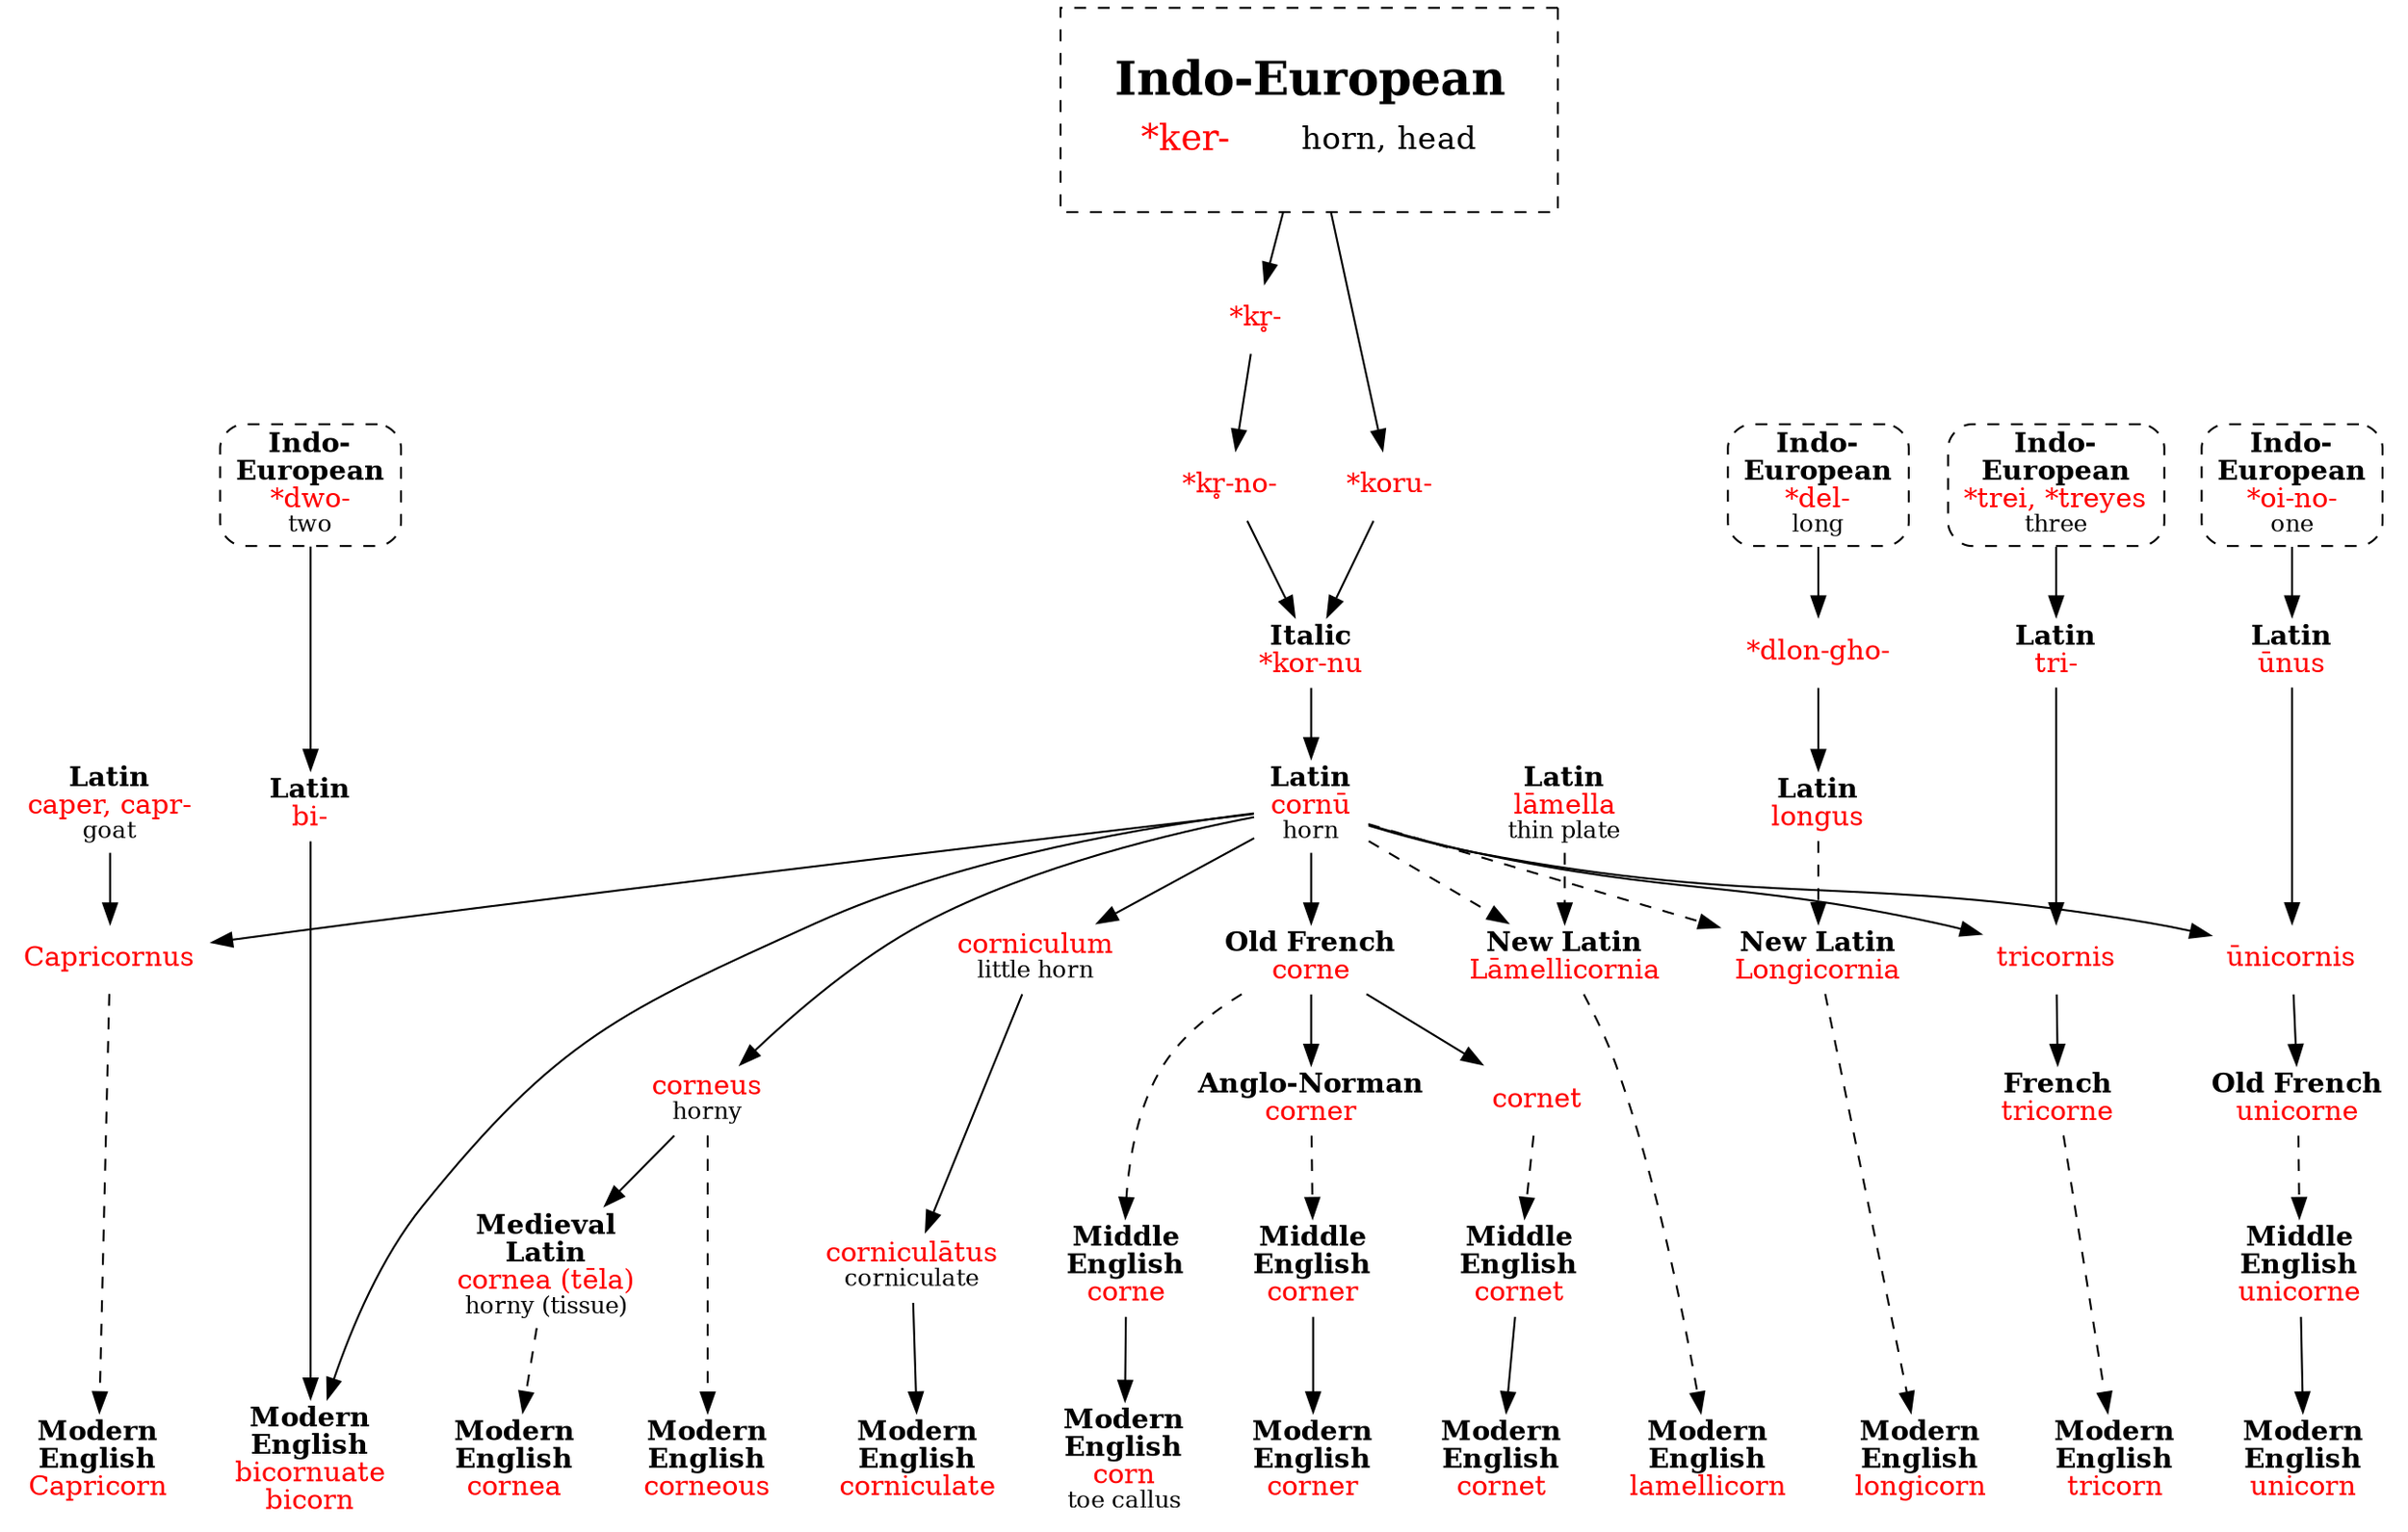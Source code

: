 strict digraph {
/* sources: AHD */
node [shape=none]

ker [label=<<table border="0"><tr><td colspan="2"><font point-size="24"><b>Indo-European</b></font></td></tr><tr><td><font point-size="18" color="red">*ker-</font></td><td><font point-size="16">horn, head</font></td></tr></table>> tooltip="Indo-European \"*ker-\" horn, head" shape=rect style=dashed peripheries=1 margin=.3 URL="ker-horn0.svg"]

kr [label=<<font color="red">*kr̥-</font>>]
krno [label=<<font color="red">*kr̥-no-</font>>]
koru [label=<<font color="red">*koru-</font>>]
ker -> { kr koru }
kr -> krno
kornuI [label=<<b>Italic</b><br/><font color="red">*kor-nu</font>>]
cornuL [label=<<b>Latin</b><br/><font color="red">cornū</font><br/><font point-size="12">horn</font>>]
{ krno koru } -> kornuI -> cornuL

// corn
corneOF [label=<<b>Old French</b><br/><font color="red">corne</font>>]
corneME [label=<<b>Middle<br/>English</b><br/><font color="red">corne</font>>]
corn [label=<<b>Modern<br/>English</b><br/><font color="red">corn</font><br/><font point-size="12">toe callus</font>>]
cornuL -> corneOF
corneOF -> corneME [style=dashed]
corneME -> corn

// cornea
corneusL [label=<<font color="red">corneus</font><br/><font point-size="12">horny</font>>]
corneaL [label=<<b>Medieval<br/>Latin</b><br/><font color="red">cornea (tēla)</font><br/><font point-size="12">horny (tissue)</font>>]
cornea [label=<<b>Modern<br/>English</b><br/><font color="red">cornea</font>>]
cornuL -> corneusL -> corneaL
corneaL -> cornea [style=dashed]

// corneous
corneous [label=<<b>Modern<br/>English</b><br/><font color="red">corneous</font>>]
corneusL -> corneous [style=dashed]

// corner
cornerAN [label=<<b>Anglo-Norman</b><br/><font color="red">corner</font>>]
cornerME [label=<<b>Middle<br/>English</b><br/><font color="red">corner</font>>]
corner [label=<<b>Modern<br/>English</b><br/><font color="red">corner</font>>]
corneOF -> cornerAN
cornerAN -> cornerME [style=dashed]
cornerME -> corner

// cornet
cornetOF [label=<<font color="red">cornet</font>>]
cornetME [label=<<b>Middle<br/>English</b><br/><font color="red">cornet</font>>]
cornet [label=<<b>Modern<br/>English</b><br/><font color="red">cornet</font>>]
corneOF -> cornetOF 
cornetOF -> cornetME [style=dashed]
cornetME -> cornet

// corniculate
corniculumL [label=<<font color="red">corniculum</font><br/><font point-size="12">little horn</font>>]
corniculatusL [label=<<font color="red">corniculātus</font><br/><font point-size="12">corniculate</font>>]
corniculate [label=<<b>Modern<br/>English</b><br/><font color="red">corniculate</font>>]
cornuL -> corniculumL -> corniculatusL
corniculatusL -> corniculate

// bicornuate
dwoIE [label=<<b>Indo-<br/>European</b><br/><font color="red">*dwo-</font><br/><font point-size="12">two</font>> shape=box style="dashed,rounded" URL="dwo-two3.svg"]
biL [label=<<b>Latin</b><br/><font color="red">bi-</font>>]
bicornuate [label=<<b>Modern<br/>English</b><br/><font color="red">bicornuate<br/>bicorn</font>>]
dwoIE -> biL
{ biL cornuL } -> bicornuate

// Capricorn
caperL [label=<<b>Latin</b><br/><font color="red">caper, capr-</font><br/><font point-size="12">goat</font>>]
capricornusL [label=<<font color="red">Capricornus</font>>]
capricorn [label=<<b>Modern<br/>English</b><br/><font color="red">Capricorn</font>>]
{ caperL cornuL } -> capricornusL
capricornusL -> capricorn [style=dashed]

// lamellicorn
lamellaL [label=<<b>Latin</b><br/><font color="red">lāmella</font><br/><font point-size="12">thin plate</font>>]
lamellicorniaNL [label=<<b>New Latin</b><br/><font color="red">Lāmellicornia</font>>]
lamellicorn [label=<<b>Modern<br/>English</b><br/><font color="red">lamellicorn</font>>]
{ lamellaL cornuL } -> lamellicorniaNL -> lamellicorn [style=dashed]

// longicorn
delIE [label=<<b>Indo-<br/>European</b><br/><font color="red">*del-</font><br/><font point-size="12">long</font>> shape=box style="dashed,rounded" URL="del-long1.svg"]
dlonghoIE [label=<<font color="red">*dlon-gho-</font>>]
longusL [label=<<b>Latin</b><br/><font color="red">longus</font>>]
longicorniaNL [label=<<b>New Latin</b><br/><font color="red">Longicornia</font>>]
longicorn [label=<<b>Modern<br/>English</b><br/><font color="red">longicorn</font>>]
delIE -> dlonghoIE -> longusL
{ longusL cornuL } -> longicorniaNL -> longicorn [style=dashed]

//  tricorn
treiIE [label=<<b>Indo-<br/>European</b><br/><font color="red">*trei, *treyes</font><br/><font point-size="12">three</font>> shape=box style="dashed,rounded" URL="trei-three2.svg"]
triL [label=<<b>Latin</b><br/><font color="red">tri-</font>>]
tricornisL [label=<<font color="red">tricornis</font>>]
tricorneF [label=<<b>French</b><br/><font color="red">tricorne</font>>]
tricorn [label=<<b>Modern<br/>English</b><br/><font color="red">tricorn</font>>]
treiIE -> triL
{ triL cornuL } -> tricornisL -> tricorneF
tricorneF -> tricorn [style=dashed]

// unicorn
oinoIE [label=<<b>Indo-<br/>European</b><br/><font color="red">*oi-no-</font><br/><font point-size="12">one</font>> shape=box style="dashed,rounded" URL="oino-one2.svg"]
unusL [label=<<b>Latin</b><br/><font color="red">ūnus</font>>]
unicornisL [label=<<font color="red">ūnicornis</font>>]
unicorneOF [label=<<b>Old French</b><br/><font color="red">unicorne</font>>]
unicorneME [label=<<b>Middle<br/>English</b><br/><font color="red">unicorne</font>>]
unicorn [label=<<b>Modern<br/>English</b><br/><font color="red">unicorn</font>>]
oinoIE -> unusL
{ unusL cornuL } -> unicornisL -> unicorneOF
unicorneOF -> unicorneME [style=dashed]
unicorneME -> unicorn

{ rank=sink corn cornea corneous corner cornet corniculate bicornuate capricorn lamellicorn longicorn tricorn unicorn }
{ rank=same dwoIE delIE treiIE oinoIE krno }
}